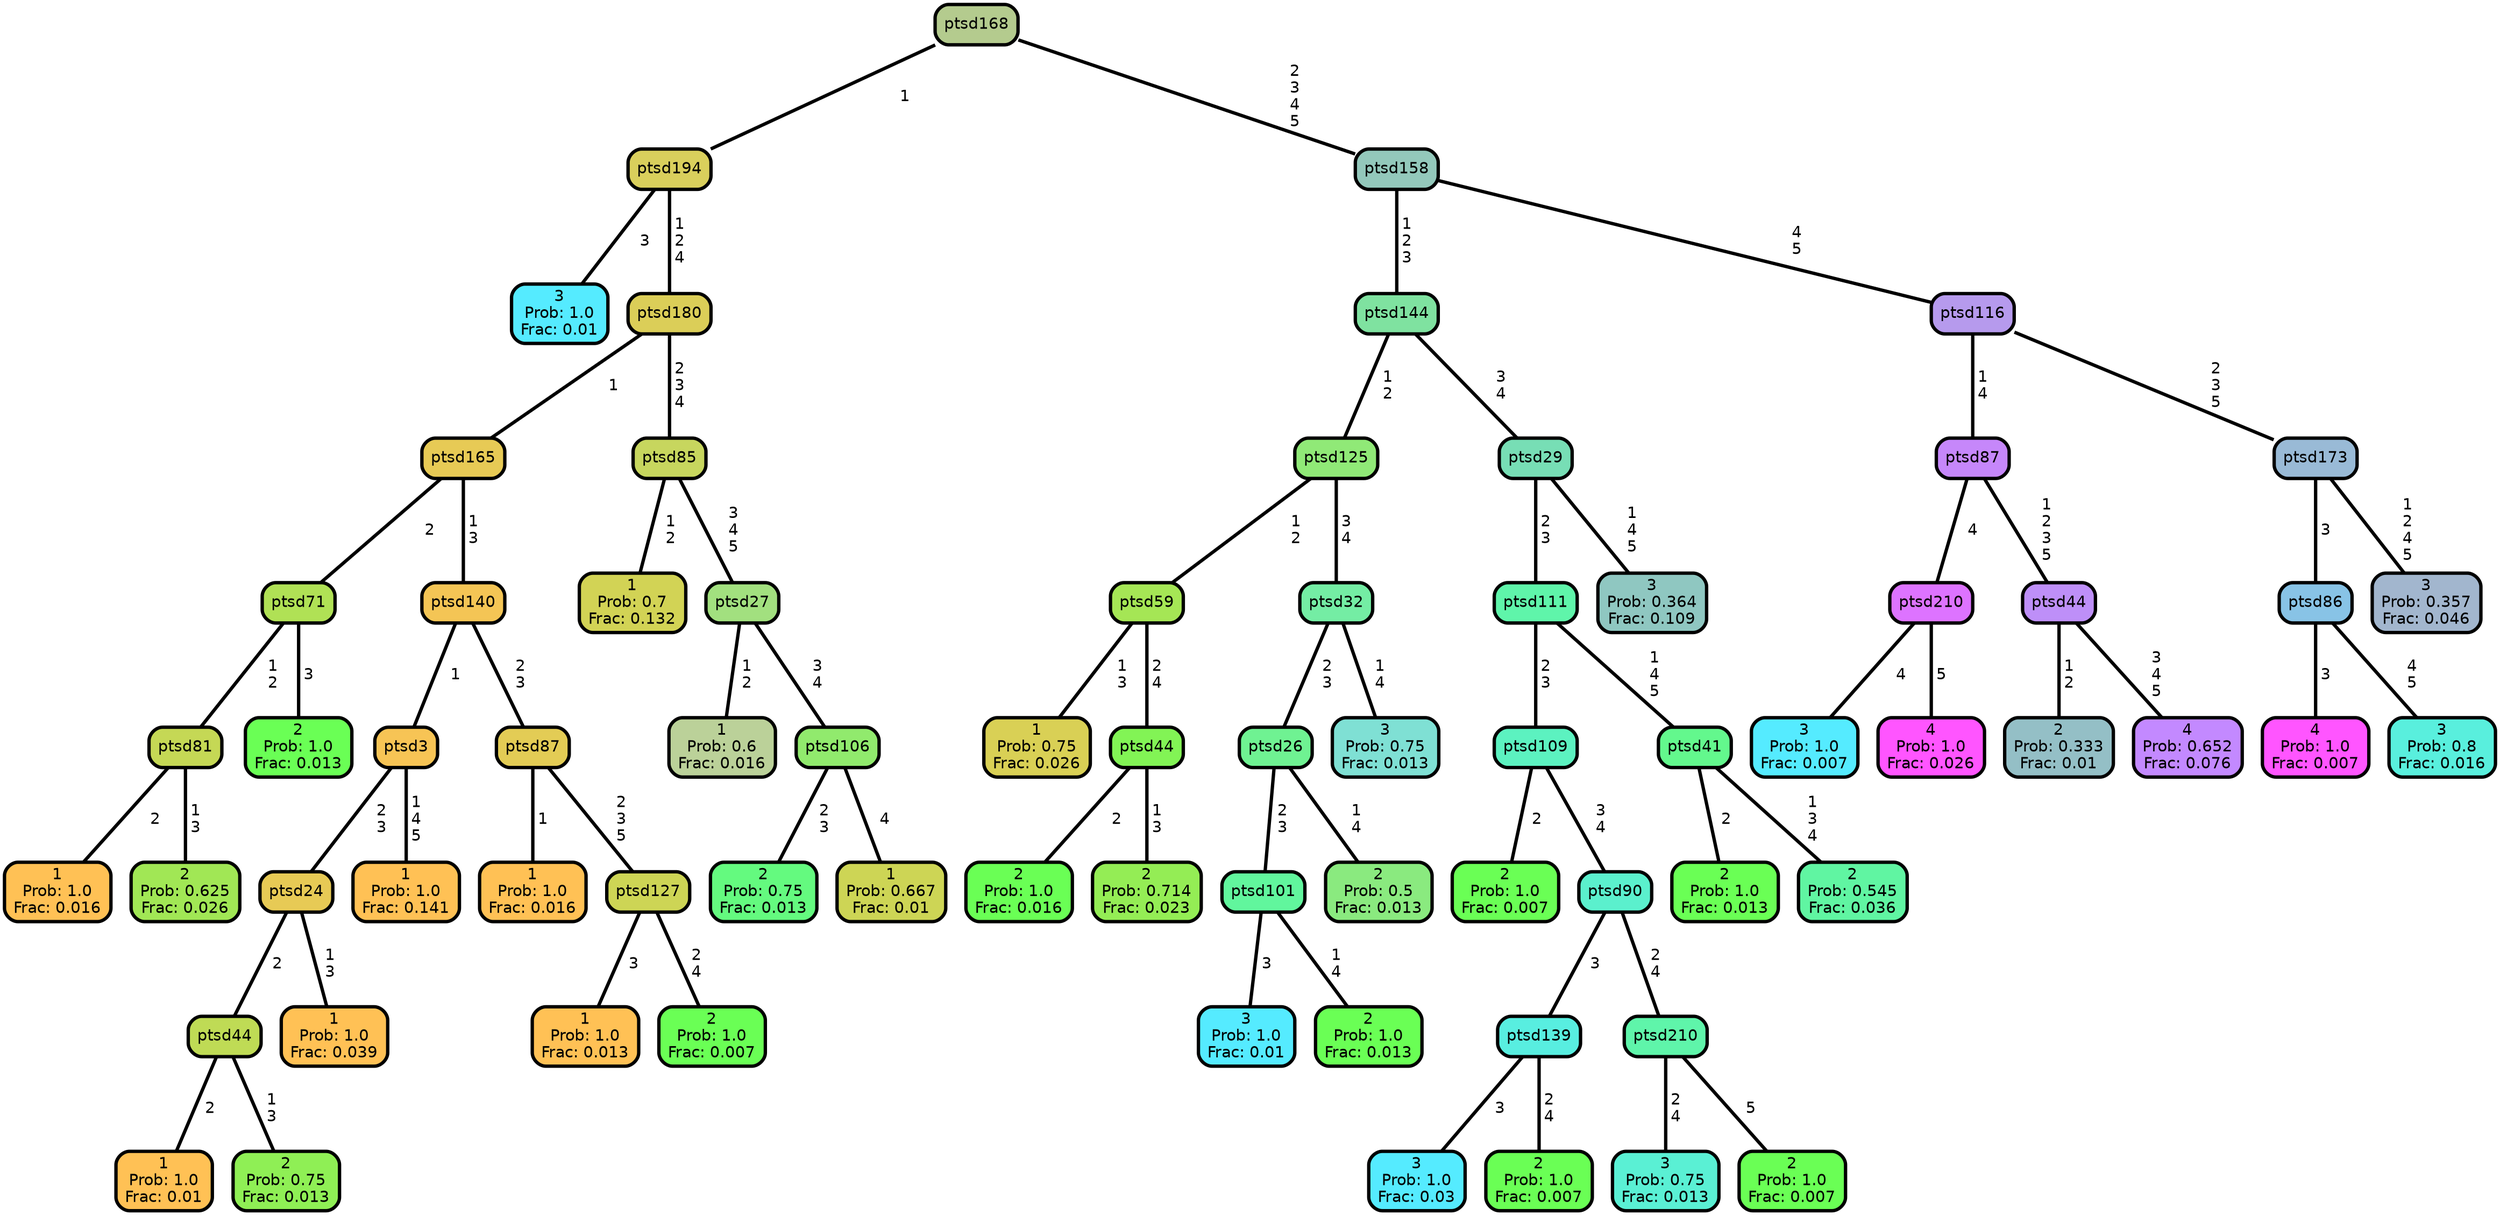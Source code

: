 graph Tree {
node [shape=box, style="filled, rounded",color="black",penwidth="3",fontcolor="black",                 fontname=helvetica] ;
graph [ranksep="0 equally", splines=straight,                 bgcolor=transparent, dpi=60] ;
edge [fontname=helvetica, color=black] ;
0 [label="3
Prob: 1.0
Frac: 0.01", fillcolor="#55ebff"] ;
1 [label="ptsd194",href=".//ptsd194.svg", fillcolor="#d9cf5c"] ;
2 [label="1
Prob: 1.0
Frac: 0.016", fillcolor="#ffc155"] ;
3 [label="ptsd81",href=".//ptsd81.svg", fillcolor="#c5d855"] ;
4 [label="2
Prob: 0.625
Frac: 0.026", fillcolor="#a1e755"] ;
5 [label="ptsd71",href=".//ptsd71.svg", fillcolor="#b0e155"] ;
6 [label="2
Prob: 1.0
Frac: 0.013", fillcolor="#6aff55"] ;
7 [label="ptsd165",href=".//ptsd165.svg", fillcolor="#e7ca55"] ;
8 [label="1
Prob: 1.0
Frac: 0.01", fillcolor="#ffc155"] ;
9 [label="ptsd44",href=".//ptsd44.svg", fillcolor="#bfdb55"] ;
10 [label="2
Prob: 0.75
Frac: 0.013", fillcolor="#8fef55"] ;
11 [label="ptsd24",href=".//ptsd24.svg", fillcolor="#e7ca55"] ;
12 [label="1
Prob: 1.0
Frac: 0.039", fillcolor="#ffc155"] ;
13 [label="ptsd3",href=".//ptsd3.svg", fillcolor="#f7c455"] ;
14 [label="1
Prob: 1.0
Frac: 0.141", fillcolor="#ffc155"] ;
15 [label="ptsd140",href=".//ptsd140.svg", fillcolor="#f4c555"] ;
16 [label="1
Prob: 1.0
Frac: 0.016", fillcolor="#ffc155"] ;
17 [label="ptsd87",href=".//ptsd87.svg", fillcolor="#e3cc55"] ;
18 [label="1
Prob: 1.0
Frac: 0.013", fillcolor="#ffc155"] ;
19 [label="ptsd127",href=".//ptsd127.svg", fillcolor="#cdd555"] ;
20 [label="2
Prob: 1.0
Frac: 0.007", fillcolor="#6aff55"] ;
21 [label="ptsd180",href=".//ptsd180.svg", fillcolor="#dbce58"] ;
22 [label="1
Prob: 0.7
Frac: 0.132", fillcolor="#d2d355"] ;
23 [label="ptsd85",href=".//ptsd85.svg", fillcolor="#c7d65e"] ;
24 [label="1
Prob: 0.6
Frac: 0.016", fillcolor="#bbd199"] ;
25 [label="ptsd27",href=".//ptsd27.svg", fillcolor="#a2e07f"] ;
26 [label="2
Prob: 0.75
Frac: 0.013", fillcolor="#64fa7f"] ;
27 [label="ptsd106",href=".//ptsd106.svg", fillcolor="#91ea6d"] ;
28 [label="1
Prob: 0.667
Frac: 0.01", fillcolor="#cdd555"] ;
29 [label="ptsd168",href=".//ptsd168.svg", fillcolor="#b4cb8e"] ;
30 [label="1
Prob: 0.75
Frac: 0.026", fillcolor="#d9d055"] ;
31 [label="ptsd59",href=".//ptsd59.svg", fillcolor="#a5e655"] ;
32 [label="2
Prob: 1.0
Frac: 0.016", fillcolor="#6aff55"] ;
33 [label="ptsd44",href=".//ptsd44.svg", fillcolor="#82f455"] ;
34 [label="2
Prob: 0.714
Frac: 0.023", fillcolor="#94ed55"] ;
35 [label="ptsd125",href=".//ptsd125.svg", fillcolor="#90e977"] ;
36 [label="3
Prob: 1.0
Frac: 0.01", fillcolor="#55ebff"] ;
37 [label="ptsd101",href=".//ptsd101.svg", fillcolor="#61f69d"] ;
38 [label="2
Prob: 1.0
Frac: 0.013", fillcolor="#6aff55"] ;
39 [label="ptsd26",href=".//ptsd26.svg", fillcolor="#6ff292"] ;
40 [label="2
Prob: 0.5
Frac: 0.013", fillcolor="#8aea7f"] ;
41 [label="ptsd32",href=".//ptsd32.svg", fillcolor="#74eda4"] ;
42 [label="3
Prob: 0.75
Frac: 0.013", fillcolor="#7fe0d4"] ;
43 [label="ptsd144",href=".//ptsd144.svg", fillcolor="#7fe2a0"] ;
44 [label="2
Prob: 1.0
Frac: 0.007", fillcolor="#6aff55"] ;
45 [label="ptsd109",href=".//ptsd109.svg", fillcolor="#5cf2c0"] ;
46 [label="3
Prob: 1.0
Frac: 0.03", fillcolor="#55ebff"] ;
47 [label="ptsd139",href=".//ptsd139.svg", fillcolor="#58eee0"] ;
48 [label="2
Prob: 1.0
Frac: 0.007", fillcolor="#6aff55"] ;
49 [label="ptsd90",href=".//ptsd90.svg", fillcolor="#5bf0cd"] ;
50 [label="3
Prob: 0.75
Frac: 0.013", fillcolor="#5af0d4"] ;
51 [label="ptsd210",href=".//ptsd210.svg", fillcolor="#5ff5aa"] ;
52 [label="2
Prob: 1.0
Frac: 0.007", fillcolor="#6aff55"] ;
53 [label="ptsd111",href=".//ptsd111.svg", fillcolor="#5ff5aa"] ;
54 [label="2
Prob: 1.0
Frac: 0.013", fillcolor="#6aff55"] ;
55 [label="ptsd41",href=".//ptsd41.svg", fillcolor="#63f88d"] ;
56 [label="2
Prob: 0.545
Frac: 0.036", fillcolor="#60f5a2"] ;
57 [label="ptsd29",href=".//ptsd29.svg", fillcolor="#77deb5"] ;
58 [label="3
Prob: 0.364
Frac: 0.109", fillcolor="#8fc7c1"] ;
59 [label="ptsd158",href=".//ptsd158.svg", fillcolor="#93c8bb"] ;
60 [label="3
Prob: 1.0
Frac: 0.007", fillcolor="#55ebff"] ;
61 [label="ptsd210",href=".//ptsd210.svg", fillcolor="#dd73ff"] ;
62 [label="4
Prob: 1.0
Frac: 0.026", fillcolor="#ff55ff"] ;
63 [label="ptsd87",href=".//ptsd87.svg", fillcolor="#c687fa"] ;
64 [label="2
Prob: 0.333
Frac: 0.01", fillcolor="#94bfc6"] ;
65 [label="ptsd44",href=".//ptsd44.svg", fillcolor="#be8ff8"] ;
66 [label="4
Prob: 0.652
Frac: 0.076", fillcolor="#c389ff"] ;
67 [label="ptsd116",href=".//ptsd116.svg", fillcolor="#b69aed"] ;
68 [label="4
Prob: 1.0
Frac: 0.007", fillcolor="#ff55ff"] ;
69 [label="ptsd86",href=".//ptsd86.svg", fillcolor="#88c3e6"] ;
70 [label="3
Prob: 0.8
Frac: 0.016", fillcolor="#59efdd"] ;
71 [label="ptsd173",href=".//ptsd173.svg", fillcolor="#99bad6"] ;
72 [label="3
Prob: 0.357
Frac: 0.046", fillcolor="#a2b6ce"] ;
1 -- 0 [label=" 3",penwidth=3] ;
1 -- 21 [label=" 1\n 2\n 4",penwidth=3] ;
3 -- 2 [label=" 2",penwidth=3] ;
3 -- 4 [label=" 1\n 3",penwidth=3] ;
5 -- 3 [label=" 1\n 2",penwidth=3] ;
5 -- 6 [label=" 3",penwidth=3] ;
7 -- 5 [label=" 2",penwidth=3] ;
7 -- 15 [label=" 1\n 3",penwidth=3] ;
9 -- 8 [label=" 2",penwidth=3] ;
9 -- 10 [label=" 1\n 3",penwidth=3] ;
11 -- 9 [label=" 2",penwidth=3] ;
11 -- 12 [label=" 1\n 3",penwidth=3] ;
13 -- 11 [label=" 2\n 3",penwidth=3] ;
13 -- 14 [label=" 1\n 4\n 5",penwidth=3] ;
15 -- 13 [label=" 1",penwidth=3] ;
15 -- 17 [label=" 2\n 3",penwidth=3] ;
17 -- 16 [label=" 1",penwidth=3] ;
17 -- 19 [label=" 2\n 3\n 5",penwidth=3] ;
19 -- 18 [label=" 3",penwidth=3] ;
19 -- 20 [label=" 2\n 4",penwidth=3] ;
21 -- 7 [label=" 1",penwidth=3] ;
21 -- 23 [label=" 2\n 3\n 4",penwidth=3] ;
23 -- 22 [label=" 1\n 2",penwidth=3] ;
23 -- 25 [label=" 3\n 4\n 5",penwidth=3] ;
25 -- 24 [label=" 1\n 2",penwidth=3] ;
25 -- 27 [label=" 3\n 4",penwidth=3] ;
27 -- 26 [label=" 2\n 3",penwidth=3] ;
27 -- 28 [label=" 4",penwidth=3] ;
29 -- 1 [label=" 1",penwidth=3] ;
29 -- 59 [label=" 2\n 3\n 4\n 5",penwidth=3] ;
31 -- 30 [label=" 1\n 3",penwidth=3] ;
31 -- 33 [label=" 2\n 4",penwidth=3] ;
33 -- 32 [label=" 2",penwidth=3] ;
33 -- 34 [label=" 1\n 3",penwidth=3] ;
35 -- 31 [label=" 1\n 2",penwidth=3] ;
35 -- 41 [label=" 3\n 4",penwidth=3] ;
37 -- 36 [label=" 3",penwidth=3] ;
37 -- 38 [label=" 1\n 4",penwidth=3] ;
39 -- 37 [label=" 2\n 3",penwidth=3] ;
39 -- 40 [label=" 1\n 4",penwidth=3] ;
41 -- 39 [label=" 2\n 3",penwidth=3] ;
41 -- 42 [label=" 1\n 4",penwidth=3] ;
43 -- 35 [label=" 1\n 2",penwidth=3] ;
43 -- 57 [label=" 3\n 4",penwidth=3] ;
45 -- 44 [label=" 2",penwidth=3] ;
45 -- 49 [label=" 3\n 4",penwidth=3] ;
47 -- 46 [label=" 3",penwidth=3] ;
47 -- 48 [label=" 2\n 4",penwidth=3] ;
49 -- 47 [label=" 3",penwidth=3] ;
49 -- 51 [label=" 2\n 4",penwidth=3] ;
51 -- 50 [label=" 2\n 4",penwidth=3] ;
51 -- 52 [label=" 5",penwidth=3] ;
53 -- 45 [label=" 2\n 3",penwidth=3] ;
53 -- 55 [label=" 1\n 4\n 5",penwidth=3] ;
55 -- 54 [label=" 2",penwidth=3] ;
55 -- 56 [label=" 1\n 3\n 4",penwidth=3] ;
57 -- 53 [label=" 2\n 3",penwidth=3] ;
57 -- 58 [label=" 1\n 4\n 5",penwidth=3] ;
59 -- 43 [label=" 1\n 2\n 3",penwidth=3] ;
59 -- 67 [label=" 4\n 5",penwidth=3] ;
61 -- 60 [label=" 4",penwidth=3] ;
61 -- 62 [label=" 5",penwidth=3] ;
63 -- 61 [label=" 4",penwidth=3] ;
63 -- 65 [label=" 1\n 2\n 3\n 5",penwidth=3] ;
65 -- 64 [label=" 1\n 2",penwidth=3] ;
65 -- 66 [label=" 3\n 4\n 5",penwidth=3] ;
67 -- 63 [label=" 1\n 4",penwidth=3] ;
67 -- 71 [label=" 2\n 3\n 5",penwidth=3] ;
69 -- 68 [label=" 3",penwidth=3] ;
69 -- 70 [label=" 4\n 5",penwidth=3] ;
71 -- 69 [label=" 3",penwidth=3] ;
71 -- 72 [label=" 1\n 2\n 4\n 5",penwidth=3] ;
{rank = same;}}